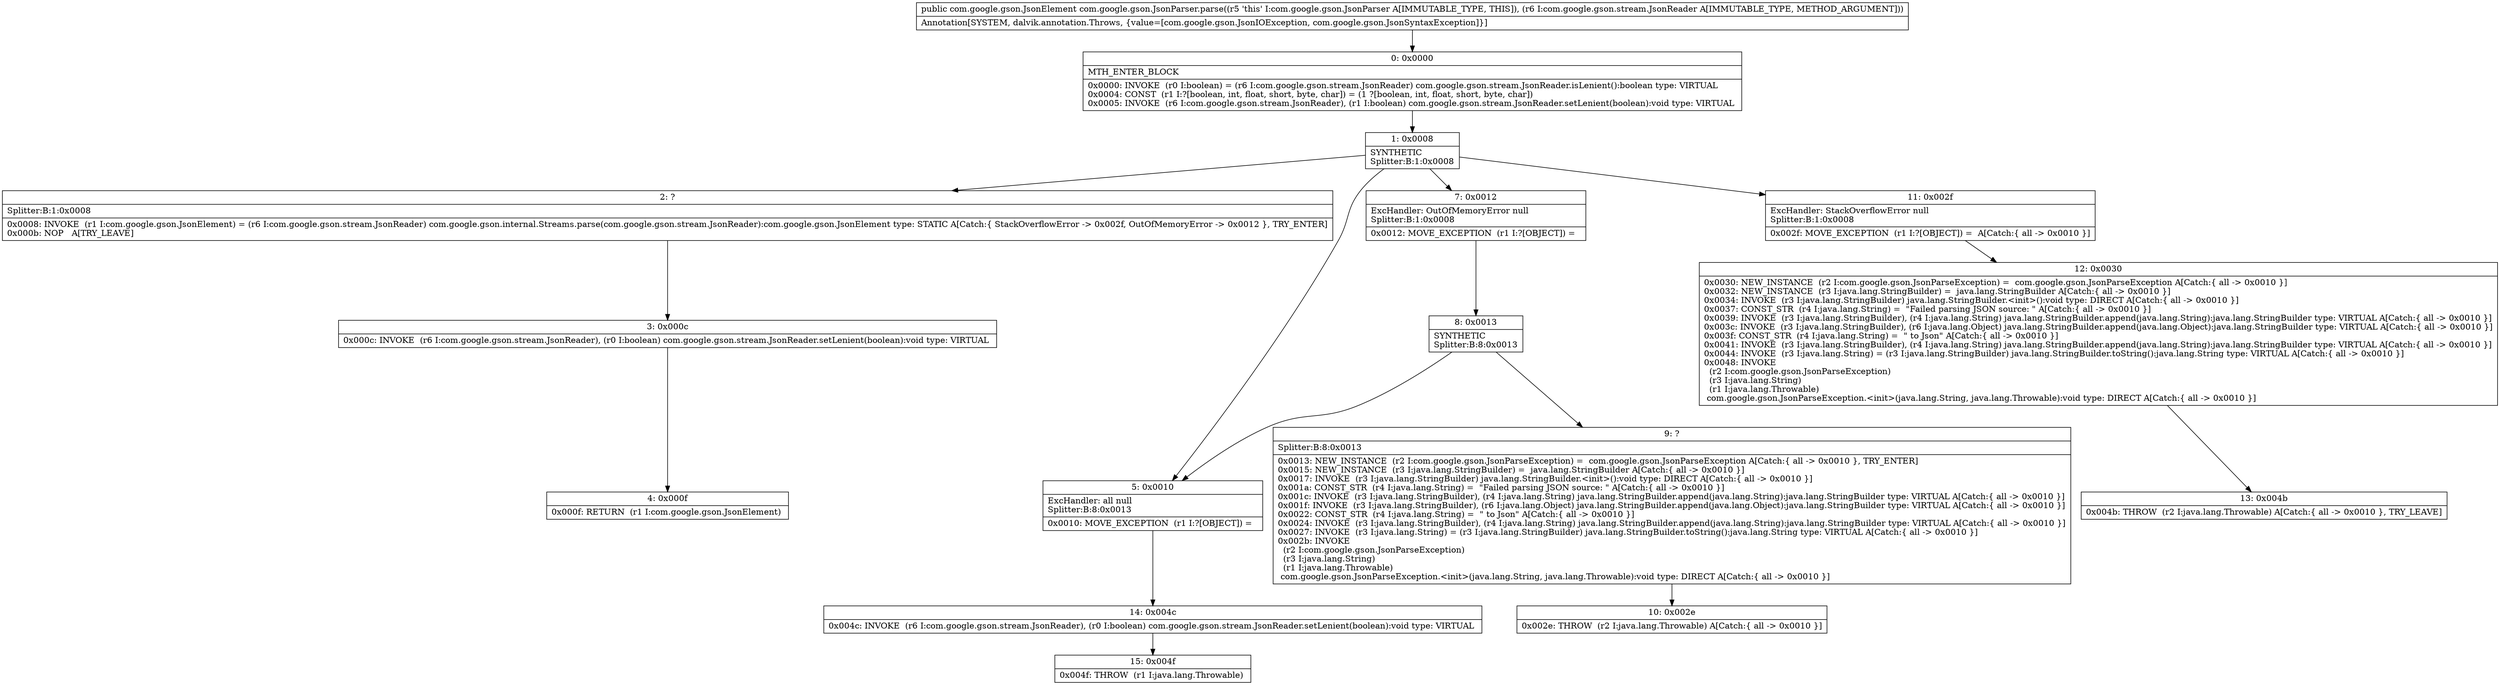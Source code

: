 digraph "CFG forcom.google.gson.JsonParser.parse(Lcom\/google\/gson\/stream\/JsonReader;)Lcom\/google\/gson\/JsonElement;" {
Node_0 [shape=record,label="{0\:\ 0x0000|MTH_ENTER_BLOCK\l|0x0000: INVOKE  (r0 I:boolean) = (r6 I:com.google.gson.stream.JsonReader) com.google.gson.stream.JsonReader.isLenient():boolean type: VIRTUAL \l0x0004: CONST  (r1 I:?[boolean, int, float, short, byte, char]) = (1 ?[boolean, int, float, short, byte, char]) \l0x0005: INVOKE  (r6 I:com.google.gson.stream.JsonReader), (r1 I:boolean) com.google.gson.stream.JsonReader.setLenient(boolean):void type: VIRTUAL \l}"];
Node_1 [shape=record,label="{1\:\ 0x0008|SYNTHETIC\lSplitter:B:1:0x0008\l}"];
Node_2 [shape=record,label="{2\:\ ?|Splitter:B:1:0x0008\l|0x0008: INVOKE  (r1 I:com.google.gson.JsonElement) = (r6 I:com.google.gson.stream.JsonReader) com.google.gson.internal.Streams.parse(com.google.gson.stream.JsonReader):com.google.gson.JsonElement type: STATIC A[Catch:\{ StackOverflowError \-\> 0x002f, OutOfMemoryError \-\> 0x0012 \}, TRY_ENTER]\l0x000b: NOP   A[TRY_LEAVE]\l}"];
Node_3 [shape=record,label="{3\:\ 0x000c|0x000c: INVOKE  (r6 I:com.google.gson.stream.JsonReader), (r0 I:boolean) com.google.gson.stream.JsonReader.setLenient(boolean):void type: VIRTUAL \l}"];
Node_4 [shape=record,label="{4\:\ 0x000f|0x000f: RETURN  (r1 I:com.google.gson.JsonElement) \l}"];
Node_5 [shape=record,label="{5\:\ 0x0010|ExcHandler: all null\lSplitter:B:8:0x0013\l|0x0010: MOVE_EXCEPTION  (r1 I:?[OBJECT]) =  \l}"];
Node_7 [shape=record,label="{7\:\ 0x0012|ExcHandler: OutOfMemoryError null\lSplitter:B:1:0x0008\l|0x0012: MOVE_EXCEPTION  (r1 I:?[OBJECT]) =  \l}"];
Node_8 [shape=record,label="{8\:\ 0x0013|SYNTHETIC\lSplitter:B:8:0x0013\l}"];
Node_9 [shape=record,label="{9\:\ ?|Splitter:B:8:0x0013\l|0x0013: NEW_INSTANCE  (r2 I:com.google.gson.JsonParseException) =  com.google.gson.JsonParseException A[Catch:\{ all \-\> 0x0010 \}, TRY_ENTER]\l0x0015: NEW_INSTANCE  (r3 I:java.lang.StringBuilder) =  java.lang.StringBuilder A[Catch:\{ all \-\> 0x0010 \}]\l0x0017: INVOKE  (r3 I:java.lang.StringBuilder) java.lang.StringBuilder.\<init\>():void type: DIRECT A[Catch:\{ all \-\> 0x0010 \}]\l0x001a: CONST_STR  (r4 I:java.lang.String) =  \"Failed parsing JSON source: \" A[Catch:\{ all \-\> 0x0010 \}]\l0x001c: INVOKE  (r3 I:java.lang.StringBuilder), (r4 I:java.lang.String) java.lang.StringBuilder.append(java.lang.String):java.lang.StringBuilder type: VIRTUAL A[Catch:\{ all \-\> 0x0010 \}]\l0x001f: INVOKE  (r3 I:java.lang.StringBuilder), (r6 I:java.lang.Object) java.lang.StringBuilder.append(java.lang.Object):java.lang.StringBuilder type: VIRTUAL A[Catch:\{ all \-\> 0x0010 \}]\l0x0022: CONST_STR  (r4 I:java.lang.String) =  \" to Json\" A[Catch:\{ all \-\> 0x0010 \}]\l0x0024: INVOKE  (r3 I:java.lang.StringBuilder), (r4 I:java.lang.String) java.lang.StringBuilder.append(java.lang.String):java.lang.StringBuilder type: VIRTUAL A[Catch:\{ all \-\> 0x0010 \}]\l0x0027: INVOKE  (r3 I:java.lang.String) = (r3 I:java.lang.StringBuilder) java.lang.StringBuilder.toString():java.lang.String type: VIRTUAL A[Catch:\{ all \-\> 0x0010 \}]\l0x002b: INVOKE  \l  (r2 I:com.google.gson.JsonParseException)\l  (r3 I:java.lang.String)\l  (r1 I:java.lang.Throwable)\l com.google.gson.JsonParseException.\<init\>(java.lang.String, java.lang.Throwable):void type: DIRECT A[Catch:\{ all \-\> 0x0010 \}]\l}"];
Node_10 [shape=record,label="{10\:\ 0x002e|0x002e: THROW  (r2 I:java.lang.Throwable) A[Catch:\{ all \-\> 0x0010 \}]\l}"];
Node_11 [shape=record,label="{11\:\ 0x002f|ExcHandler: StackOverflowError null\lSplitter:B:1:0x0008\l|0x002f: MOVE_EXCEPTION  (r1 I:?[OBJECT]) =  A[Catch:\{ all \-\> 0x0010 \}]\l}"];
Node_12 [shape=record,label="{12\:\ 0x0030|0x0030: NEW_INSTANCE  (r2 I:com.google.gson.JsonParseException) =  com.google.gson.JsonParseException A[Catch:\{ all \-\> 0x0010 \}]\l0x0032: NEW_INSTANCE  (r3 I:java.lang.StringBuilder) =  java.lang.StringBuilder A[Catch:\{ all \-\> 0x0010 \}]\l0x0034: INVOKE  (r3 I:java.lang.StringBuilder) java.lang.StringBuilder.\<init\>():void type: DIRECT A[Catch:\{ all \-\> 0x0010 \}]\l0x0037: CONST_STR  (r4 I:java.lang.String) =  \"Failed parsing JSON source: \" A[Catch:\{ all \-\> 0x0010 \}]\l0x0039: INVOKE  (r3 I:java.lang.StringBuilder), (r4 I:java.lang.String) java.lang.StringBuilder.append(java.lang.String):java.lang.StringBuilder type: VIRTUAL A[Catch:\{ all \-\> 0x0010 \}]\l0x003c: INVOKE  (r3 I:java.lang.StringBuilder), (r6 I:java.lang.Object) java.lang.StringBuilder.append(java.lang.Object):java.lang.StringBuilder type: VIRTUAL A[Catch:\{ all \-\> 0x0010 \}]\l0x003f: CONST_STR  (r4 I:java.lang.String) =  \" to Json\" A[Catch:\{ all \-\> 0x0010 \}]\l0x0041: INVOKE  (r3 I:java.lang.StringBuilder), (r4 I:java.lang.String) java.lang.StringBuilder.append(java.lang.String):java.lang.StringBuilder type: VIRTUAL A[Catch:\{ all \-\> 0x0010 \}]\l0x0044: INVOKE  (r3 I:java.lang.String) = (r3 I:java.lang.StringBuilder) java.lang.StringBuilder.toString():java.lang.String type: VIRTUAL A[Catch:\{ all \-\> 0x0010 \}]\l0x0048: INVOKE  \l  (r2 I:com.google.gson.JsonParseException)\l  (r3 I:java.lang.String)\l  (r1 I:java.lang.Throwable)\l com.google.gson.JsonParseException.\<init\>(java.lang.String, java.lang.Throwable):void type: DIRECT A[Catch:\{ all \-\> 0x0010 \}]\l}"];
Node_13 [shape=record,label="{13\:\ 0x004b|0x004b: THROW  (r2 I:java.lang.Throwable) A[Catch:\{ all \-\> 0x0010 \}, TRY_LEAVE]\l}"];
Node_14 [shape=record,label="{14\:\ 0x004c|0x004c: INVOKE  (r6 I:com.google.gson.stream.JsonReader), (r0 I:boolean) com.google.gson.stream.JsonReader.setLenient(boolean):void type: VIRTUAL \l}"];
Node_15 [shape=record,label="{15\:\ 0x004f|0x004f: THROW  (r1 I:java.lang.Throwable) \l}"];
MethodNode[shape=record,label="{public com.google.gson.JsonElement com.google.gson.JsonParser.parse((r5 'this' I:com.google.gson.JsonParser A[IMMUTABLE_TYPE, THIS]), (r6 I:com.google.gson.stream.JsonReader A[IMMUTABLE_TYPE, METHOD_ARGUMENT]))  | Annotation[SYSTEM, dalvik.annotation.Throws, \{value=[com.google.gson.JsonIOException, com.google.gson.JsonSyntaxException]\}]\l}"];
MethodNode -> Node_0;
Node_0 -> Node_1;
Node_1 -> Node_2;
Node_1 -> Node_11;
Node_1 -> Node_7;
Node_1 -> Node_5;
Node_2 -> Node_3;
Node_3 -> Node_4;
Node_5 -> Node_14;
Node_7 -> Node_8;
Node_8 -> Node_9;
Node_8 -> Node_5;
Node_9 -> Node_10;
Node_11 -> Node_12;
Node_12 -> Node_13;
Node_14 -> Node_15;
}

